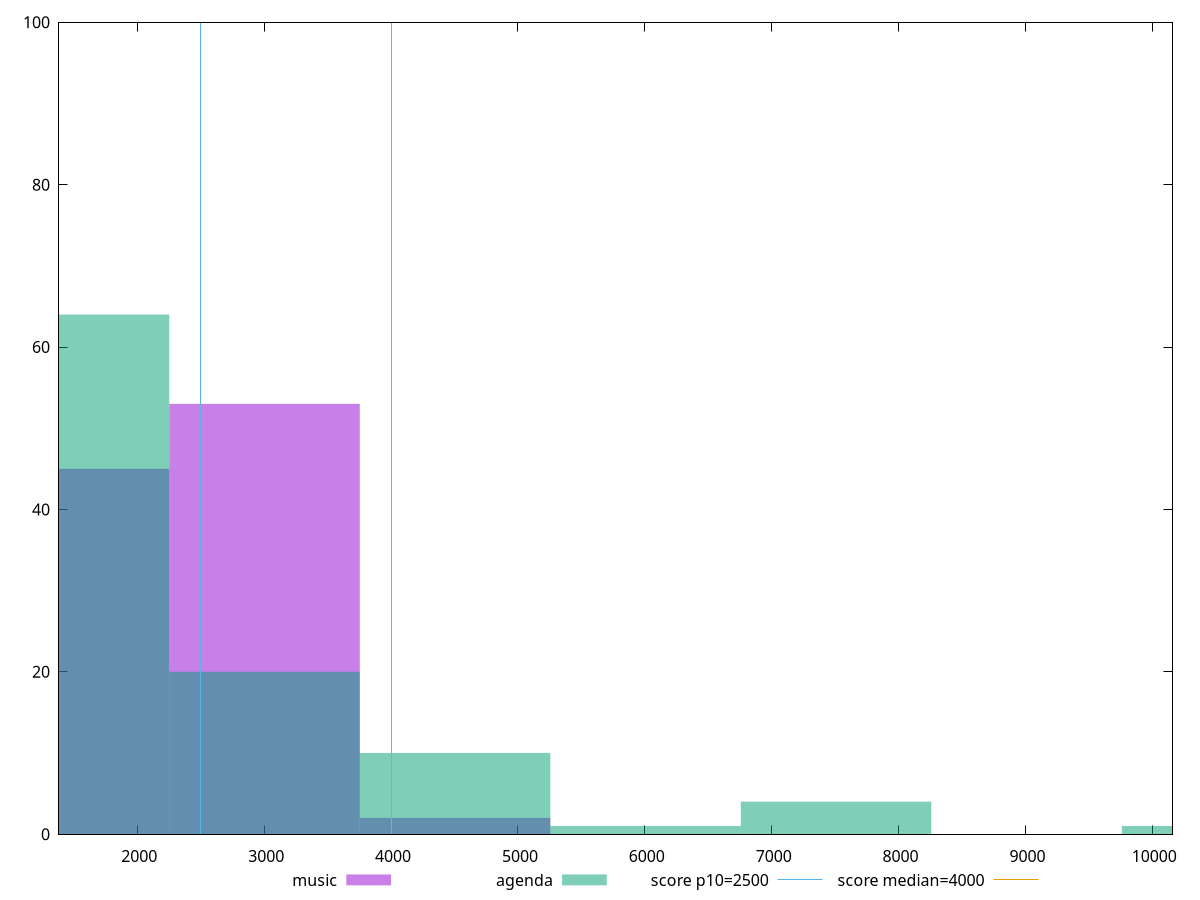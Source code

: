 reset

$music <<EOF
1501.466572934584 45
3002.933145869168 53
4504.399718803752 2
EOF

$agenda <<EOF
7507.332864672921 4
1501.466572934584 64
10510.26601054209 1
3002.933145869168 20
4504.399718803752 10
6005.866291738336 1
EOF

set key outside below
set boxwidth 1501.466572934584
set xrange [1383.1580000000001:10159.043500000002]
set yrange [0:100]
set trange [0:100]
set style fill transparent solid 0.5 noborder

set parametric
set terminal svg size 640, 500 enhanced background rgb 'white'
set output "report/report_00029_2021-02-24T13-36-40.390Z/largest-contentful-paint/comparison/histogram/0_vs_1.svg"

plot $music title "music" with boxes, \
     $agenda title "agenda" with boxes, \
     2500,t title "score p10=2500", \
     4000,t title "score median=4000"

reset
